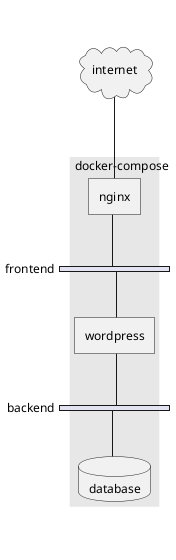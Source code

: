 @startuml "network-diagram"
nwdiag {
  internet [shape = cloud];
  internet -- nginx;

  group {
    description = "docker-compose";
    nginx;
    wordpress;
    database;
  }

  network frontend {
    nginx;
    wordpress;
  }
  network backend {
    wordpress;
    database [shape = database];
  }
}
@enduml

